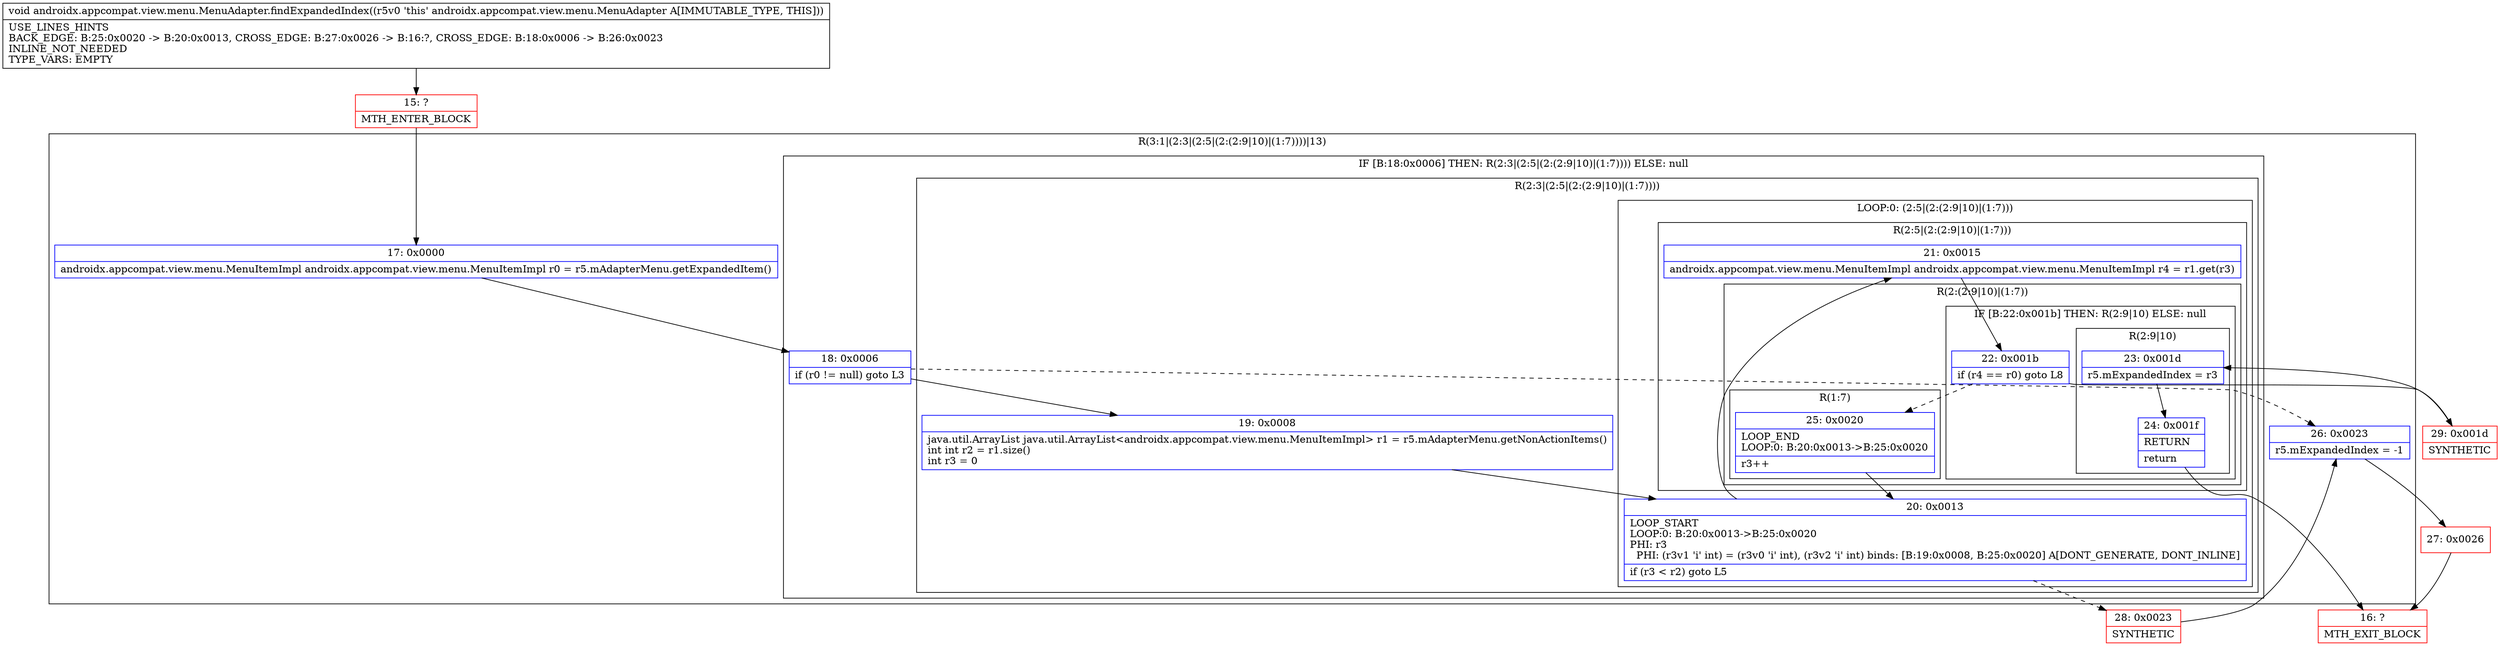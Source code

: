 digraph "CFG forandroidx.appcompat.view.menu.MenuAdapter.findExpandedIndex()V" {
subgraph cluster_Region_124788311 {
label = "R(3:1|(2:3|(2:5|(2:(2:9|10)|(1:7))))|13)";
node [shape=record,color=blue];
Node_17 [shape=record,label="{17\:\ 0x0000|androidx.appcompat.view.menu.MenuItemImpl androidx.appcompat.view.menu.MenuItemImpl r0 = r5.mAdapterMenu.getExpandedItem()\l}"];
subgraph cluster_IfRegion_803424382 {
label = "IF [B:18:0x0006] THEN: R(2:3|(2:5|(2:(2:9|10)|(1:7)))) ELSE: null";
node [shape=record,color=blue];
Node_18 [shape=record,label="{18\:\ 0x0006|if (r0 != null) goto L3\l}"];
subgraph cluster_Region_805304414 {
label = "R(2:3|(2:5|(2:(2:9|10)|(1:7))))";
node [shape=record,color=blue];
Node_19 [shape=record,label="{19\:\ 0x0008|java.util.ArrayList java.util.ArrayList\<androidx.appcompat.view.menu.MenuItemImpl\> r1 = r5.mAdapterMenu.getNonActionItems()\lint int r2 = r1.size()\lint r3 = 0\l}"];
subgraph cluster_LoopRegion_493864089 {
label = "LOOP:0: (2:5|(2:(2:9|10)|(1:7)))";
node [shape=record,color=blue];
Node_20 [shape=record,label="{20\:\ 0x0013|LOOP_START\lLOOP:0: B:20:0x0013\-\>B:25:0x0020\lPHI: r3 \l  PHI: (r3v1 'i' int) = (r3v0 'i' int), (r3v2 'i' int) binds: [B:19:0x0008, B:25:0x0020] A[DONT_GENERATE, DONT_INLINE]\l|if (r3 \< r2) goto L5\l}"];
subgraph cluster_Region_679135568 {
label = "R(2:5|(2:(2:9|10)|(1:7)))";
node [shape=record,color=blue];
Node_21 [shape=record,label="{21\:\ 0x0015|androidx.appcompat.view.menu.MenuItemImpl androidx.appcompat.view.menu.MenuItemImpl r4 = r1.get(r3)\l}"];
subgraph cluster_Region_1980076184 {
label = "R(2:(2:9|10)|(1:7))";
node [shape=record,color=blue];
subgraph cluster_IfRegion_1041733731 {
label = "IF [B:22:0x001b] THEN: R(2:9|10) ELSE: null";
node [shape=record,color=blue];
Node_22 [shape=record,label="{22\:\ 0x001b|if (r4 == r0) goto L8\l}"];
subgraph cluster_Region_1339336054 {
label = "R(2:9|10)";
node [shape=record,color=blue];
Node_23 [shape=record,label="{23\:\ 0x001d|r5.mExpandedIndex = r3\l}"];
Node_24 [shape=record,label="{24\:\ 0x001f|RETURN\l|return\l}"];
}
}
subgraph cluster_Region_532255703 {
label = "R(1:7)";
node [shape=record,color=blue];
Node_25 [shape=record,label="{25\:\ 0x0020|LOOP_END\lLOOP:0: B:20:0x0013\-\>B:25:0x0020\l|r3++\l}"];
}
}
}
}
}
}
Node_26 [shape=record,label="{26\:\ 0x0023|r5.mExpandedIndex = \-1\l}"];
}
Node_15 [shape=record,color=red,label="{15\:\ ?|MTH_ENTER_BLOCK\l}"];
Node_29 [shape=record,color=red,label="{29\:\ 0x001d|SYNTHETIC\l}"];
Node_16 [shape=record,color=red,label="{16\:\ ?|MTH_EXIT_BLOCK\l}"];
Node_28 [shape=record,color=red,label="{28\:\ 0x0023|SYNTHETIC\l}"];
Node_27 [shape=record,color=red,label="{27\:\ 0x0026}"];
MethodNode[shape=record,label="{void androidx.appcompat.view.menu.MenuAdapter.findExpandedIndex((r5v0 'this' androidx.appcompat.view.menu.MenuAdapter A[IMMUTABLE_TYPE, THIS]))  | USE_LINES_HINTS\lBACK_EDGE: B:25:0x0020 \-\> B:20:0x0013, CROSS_EDGE: B:27:0x0026 \-\> B:16:?, CROSS_EDGE: B:18:0x0006 \-\> B:26:0x0023\lINLINE_NOT_NEEDED\lTYPE_VARS: EMPTY\l}"];
MethodNode -> Node_15;Node_17 -> Node_18;
Node_18 -> Node_19;
Node_18 -> Node_26[style=dashed];
Node_19 -> Node_20;
Node_20 -> Node_21;
Node_20 -> Node_28[style=dashed];
Node_21 -> Node_22;
Node_22 -> Node_25[style=dashed];
Node_22 -> Node_29;
Node_23 -> Node_24;
Node_24 -> Node_16;
Node_25 -> Node_20;
Node_26 -> Node_27;
Node_15 -> Node_17;
Node_29 -> Node_23;
Node_28 -> Node_26;
Node_27 -> Node_16;
}


